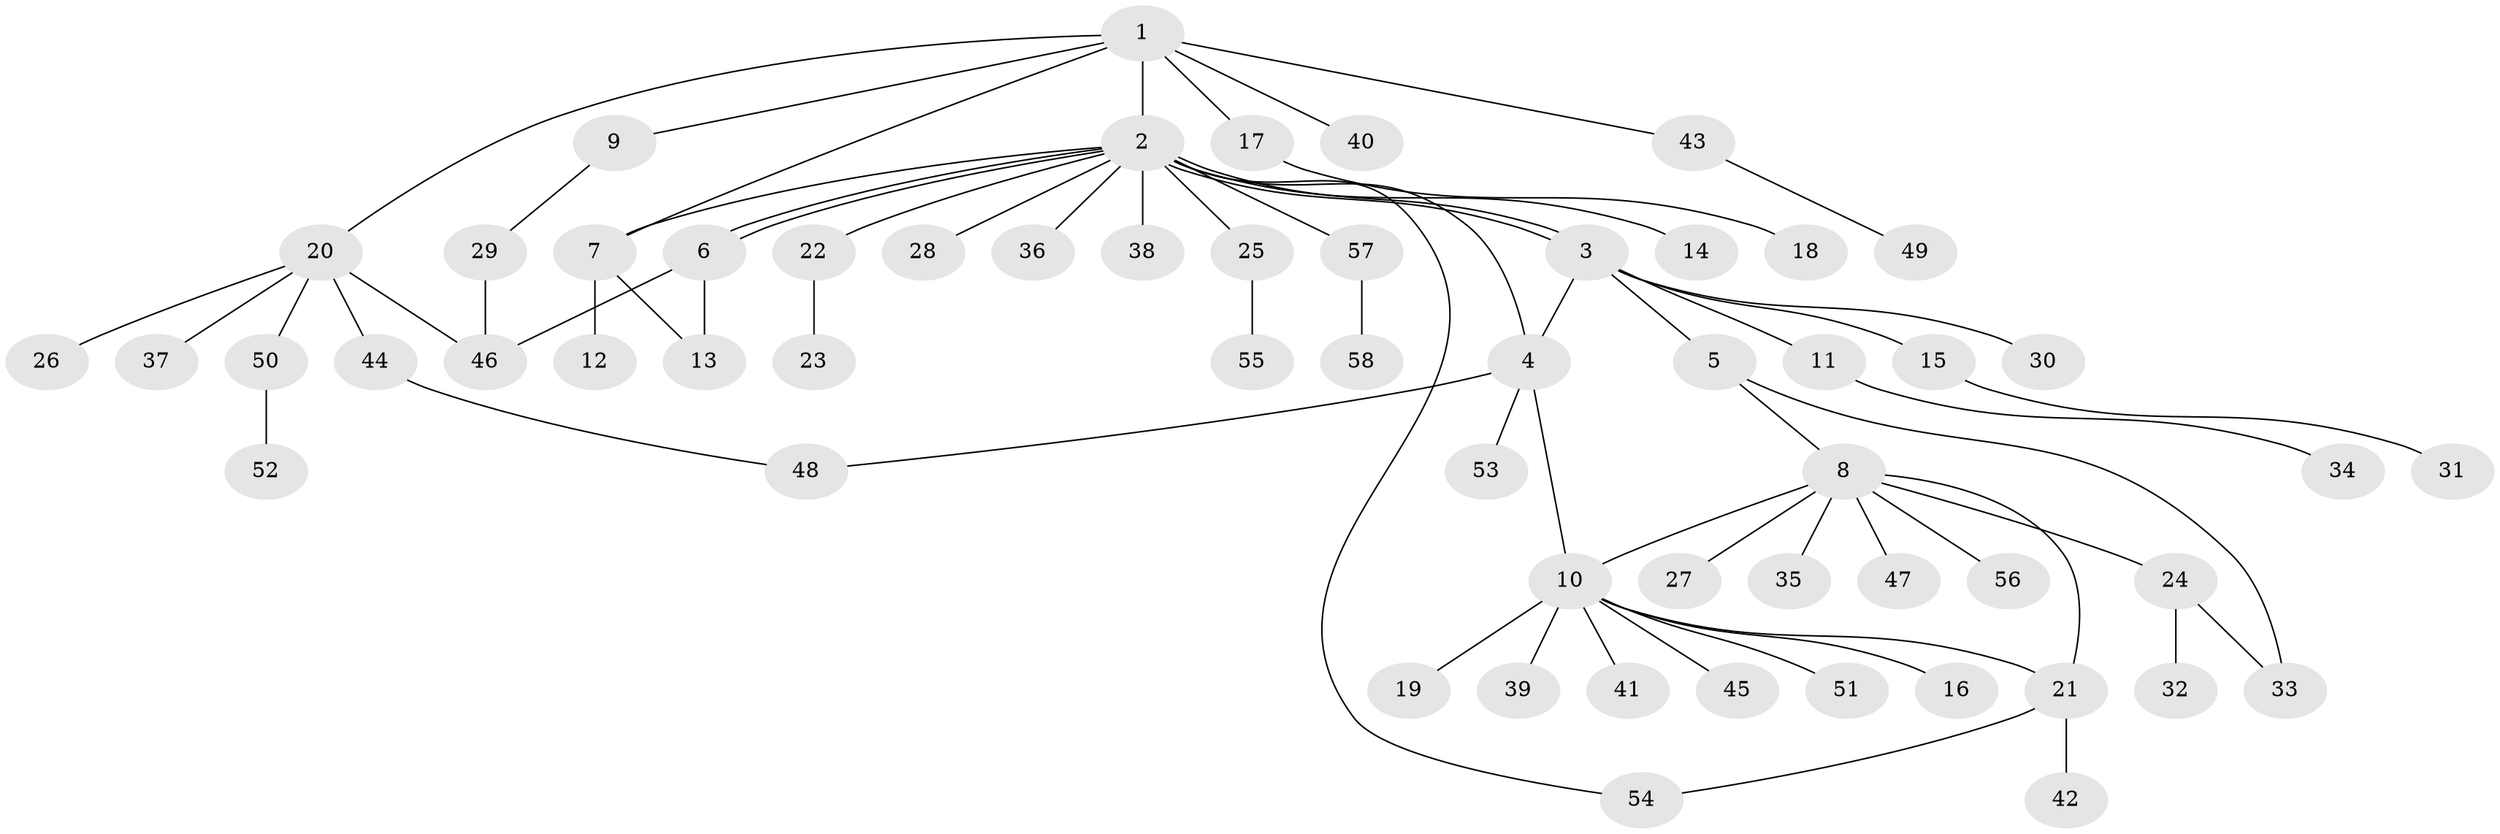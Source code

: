 // coarse degree distribution, {7: 0.05, 14: 0.025, 5: 0.025, 8: 0.05, 4: 0.05, 3: 0.05, 2: 0.05, 1: 0.675, 6: 0.025}
// Generated by graph-tools (version 1.1) at 2025/41/03/06/25 10:41:50]
// undirected, 58 vertices, 69 edges
graph export_dot {
graph [start="1"]
  node [color=gray90,style=filled];
  1;
  2;
  3;
  4;
  5;
  6;
  7;
  8;
  9;
  10;
  11;
  12;
  13;
  14;
  15;
  16;
  17;
  18;
  19;
  20;
  21;
  22;
  23;
  24;
  25;
  26;
  27;
  28;
  29;
  30;
  31;
  32;
  33;
  34;
  35;
  36;
  37;
  38;
  39;
  40;
  41;
  42;
  43;
  44;
  45;
  46;
  47;
  48;
  49;
  50;
  51;
  52;
  53;
  54;
  55;
  56;
  57;
  58;
  1 -- 2;
  1 -- 7;
  1 -- 9;
  1 -- 17;
  1 -- 20;
  1 -- 40;
  1 -- 43;
  2 -- 3;
  2 -- 3;
  2 -- 4;
  2 -- 6;
  2 -- 6;
  2 -- 7;
  2 -- 14;
  2 -- 22;
  2 -- 25;
  2 -- 28;
  2 -- 36;
  2 -- 38;
  2 -- 54;
  2 -- 57;
  3 -- 4;
  3 -- 5;
  3 -- 11;
  3 -- 15;
  3 -- 30;
  4 -- 10;
  4 -- 48;
  4 -- 53;
  5 -- 8;
  5 -- 33;
  6 -- 13;
  6 -- 46;
  7 -- 12;
  7 -- 13;
  8 -- 10;
  8 -- 21;
  8 -- 24;
  8 -- 27;
  8 -- 35;
  8 -- 47;
  8 -- 56;
  9 -- 29;
  10 -- 16;
  10 -- 19;
  10 -- 21;
  10 -- 39;
  10 -- 41;
  10 -- 45;
  10 -- 51;
  11 -- 34;
  15 -- 31;
  17 -- 18;
  20 -- 26;
  20 -- 37;
  20 -- 44;
  20 -- 46;
  20 -- 50;
  21 -- 42;
  21 -- 54;
  22 -- 23;
  24 -- 32;
  24 -- 33;
  25 -- 55;
  29 -- 46;
  43 -- 49;
  44 -- 48;
  50 -- 52;
  57 -- 58;
}
